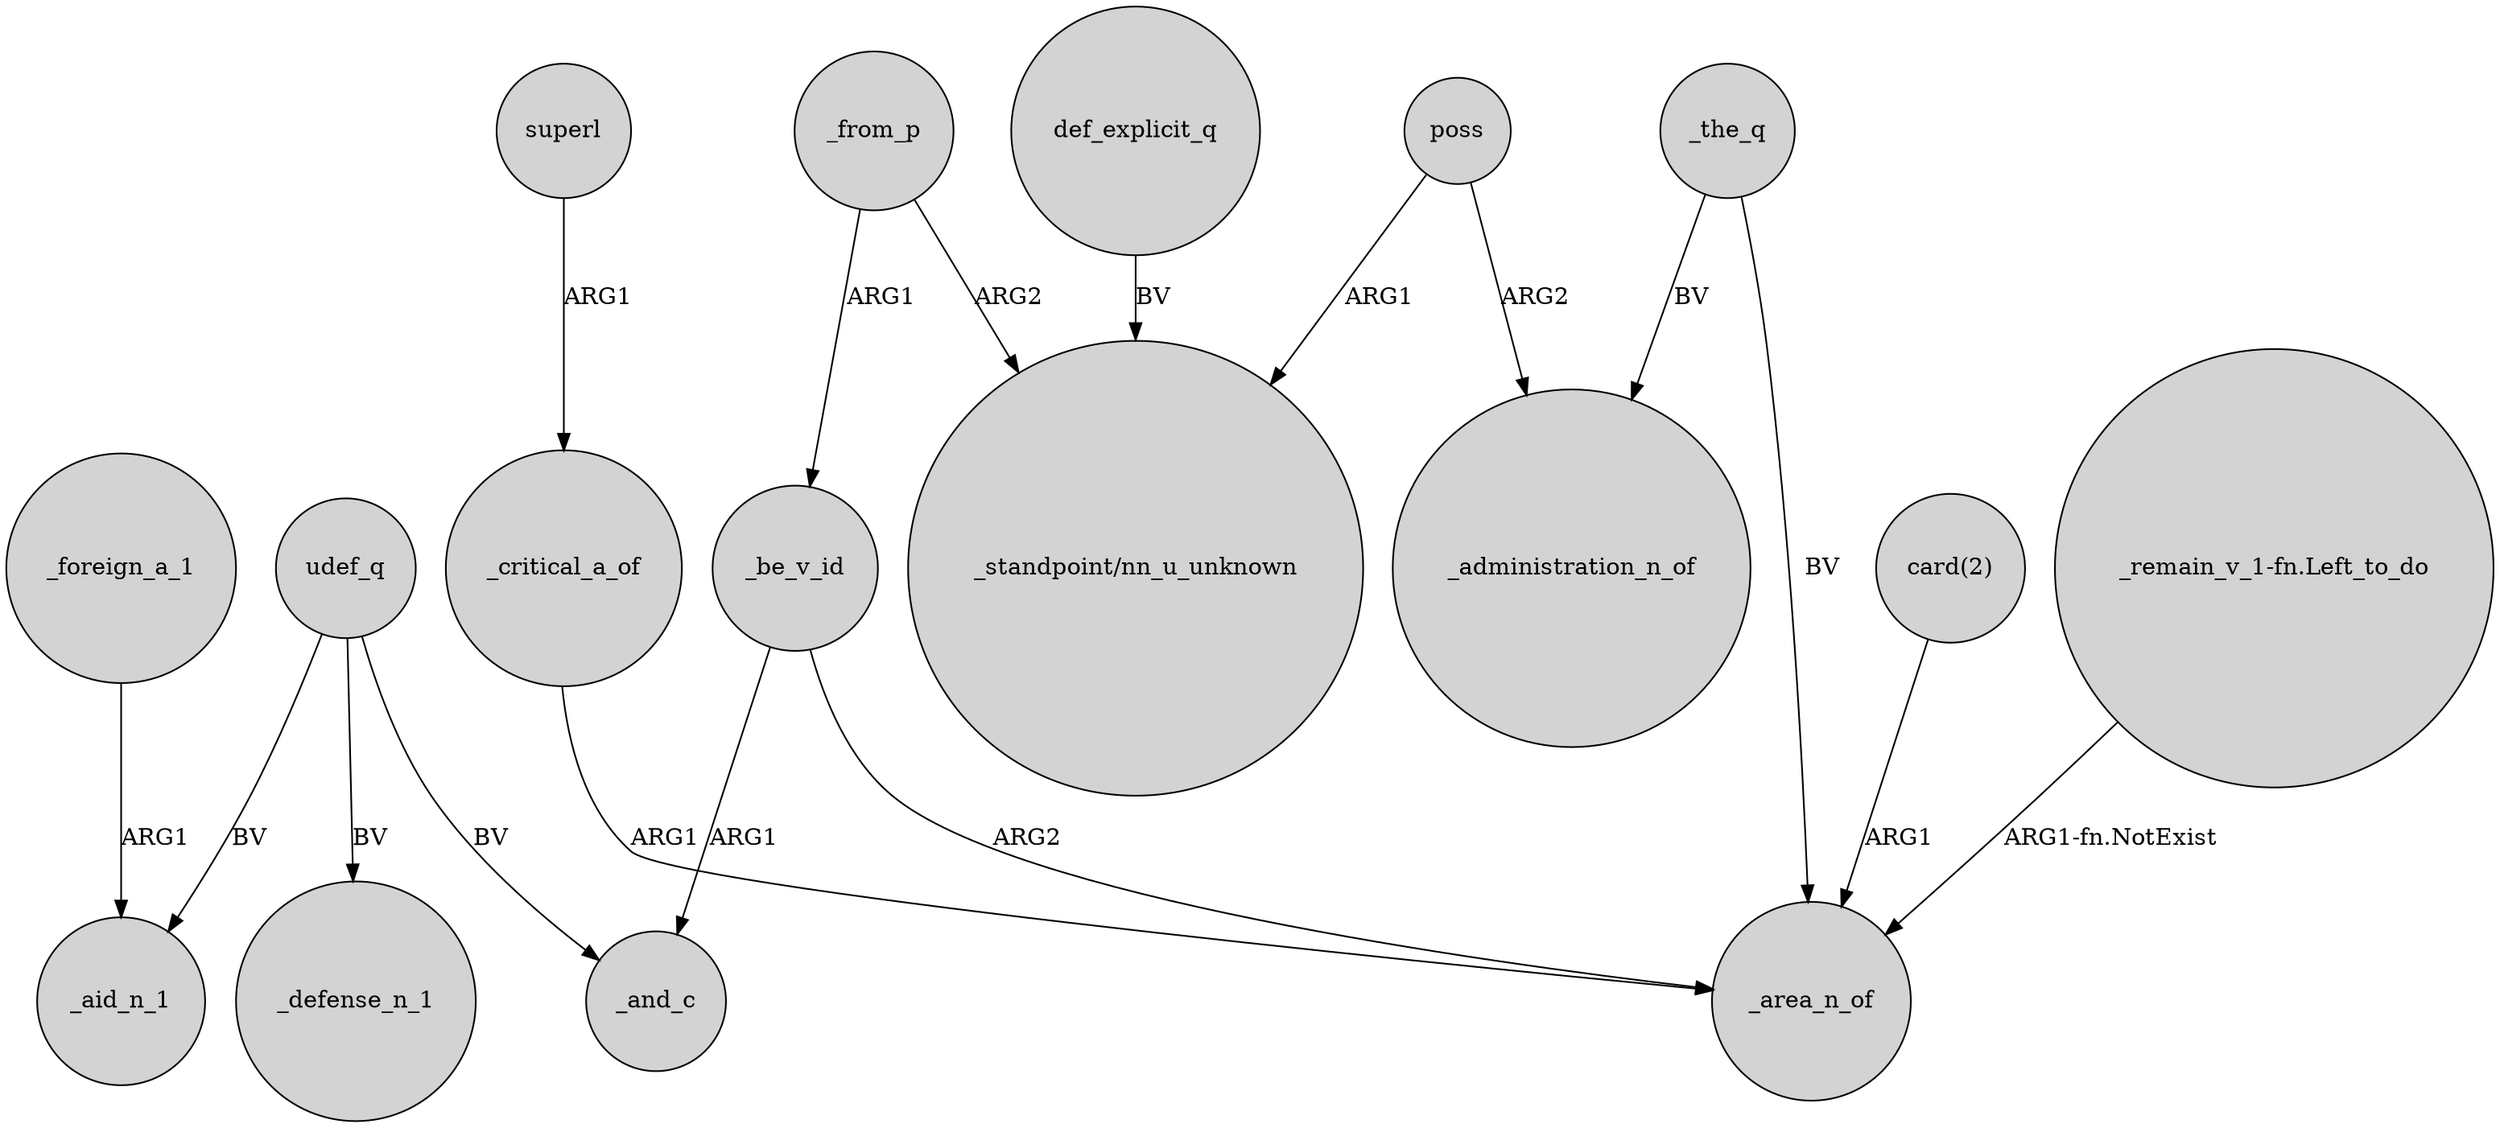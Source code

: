 digraph {
	node [shape=circle style=filled]
	superl -> _critical_a_of [label=ARG1]
	udef_q -> _defense_n_1 [label=BV]
	udef_q -> _aid_n_1 [label=BV]
	_from_p -> _be_v_id [label=ARG1]
	_be_v_id -> _and_c [label=ARG1]
	"card(2)" -> _area_n_of [label=ARG1]
	_foreign_a_1 -> _aid_n_1 [label=ARG1]
	poss -> "_standpoint/nn_u_unknown" [label=ARG1]
	_the_q -> _administration_n_of [label=BV]
	_be_v_id -> _area_n_of [label=ARG2]
	udef_q -> _and_c [label=BV]
	def_explicit_q -> "_standpoint/nn_u_unknown" [label=BV]
	_from_p -> "_standpoint/nn_u_unknown" [label=ARG2]
	_the_q -> _area_n_of [label=BV]
	"_remain_v_1-fn.Left_to_do" -> _area_n_of [label="ARG1-fn.NotExist"]
	poss -> _administration_n_of [label=ARG2]
	_critical_a_of -> _area_n_of [label=ARG1]
}
